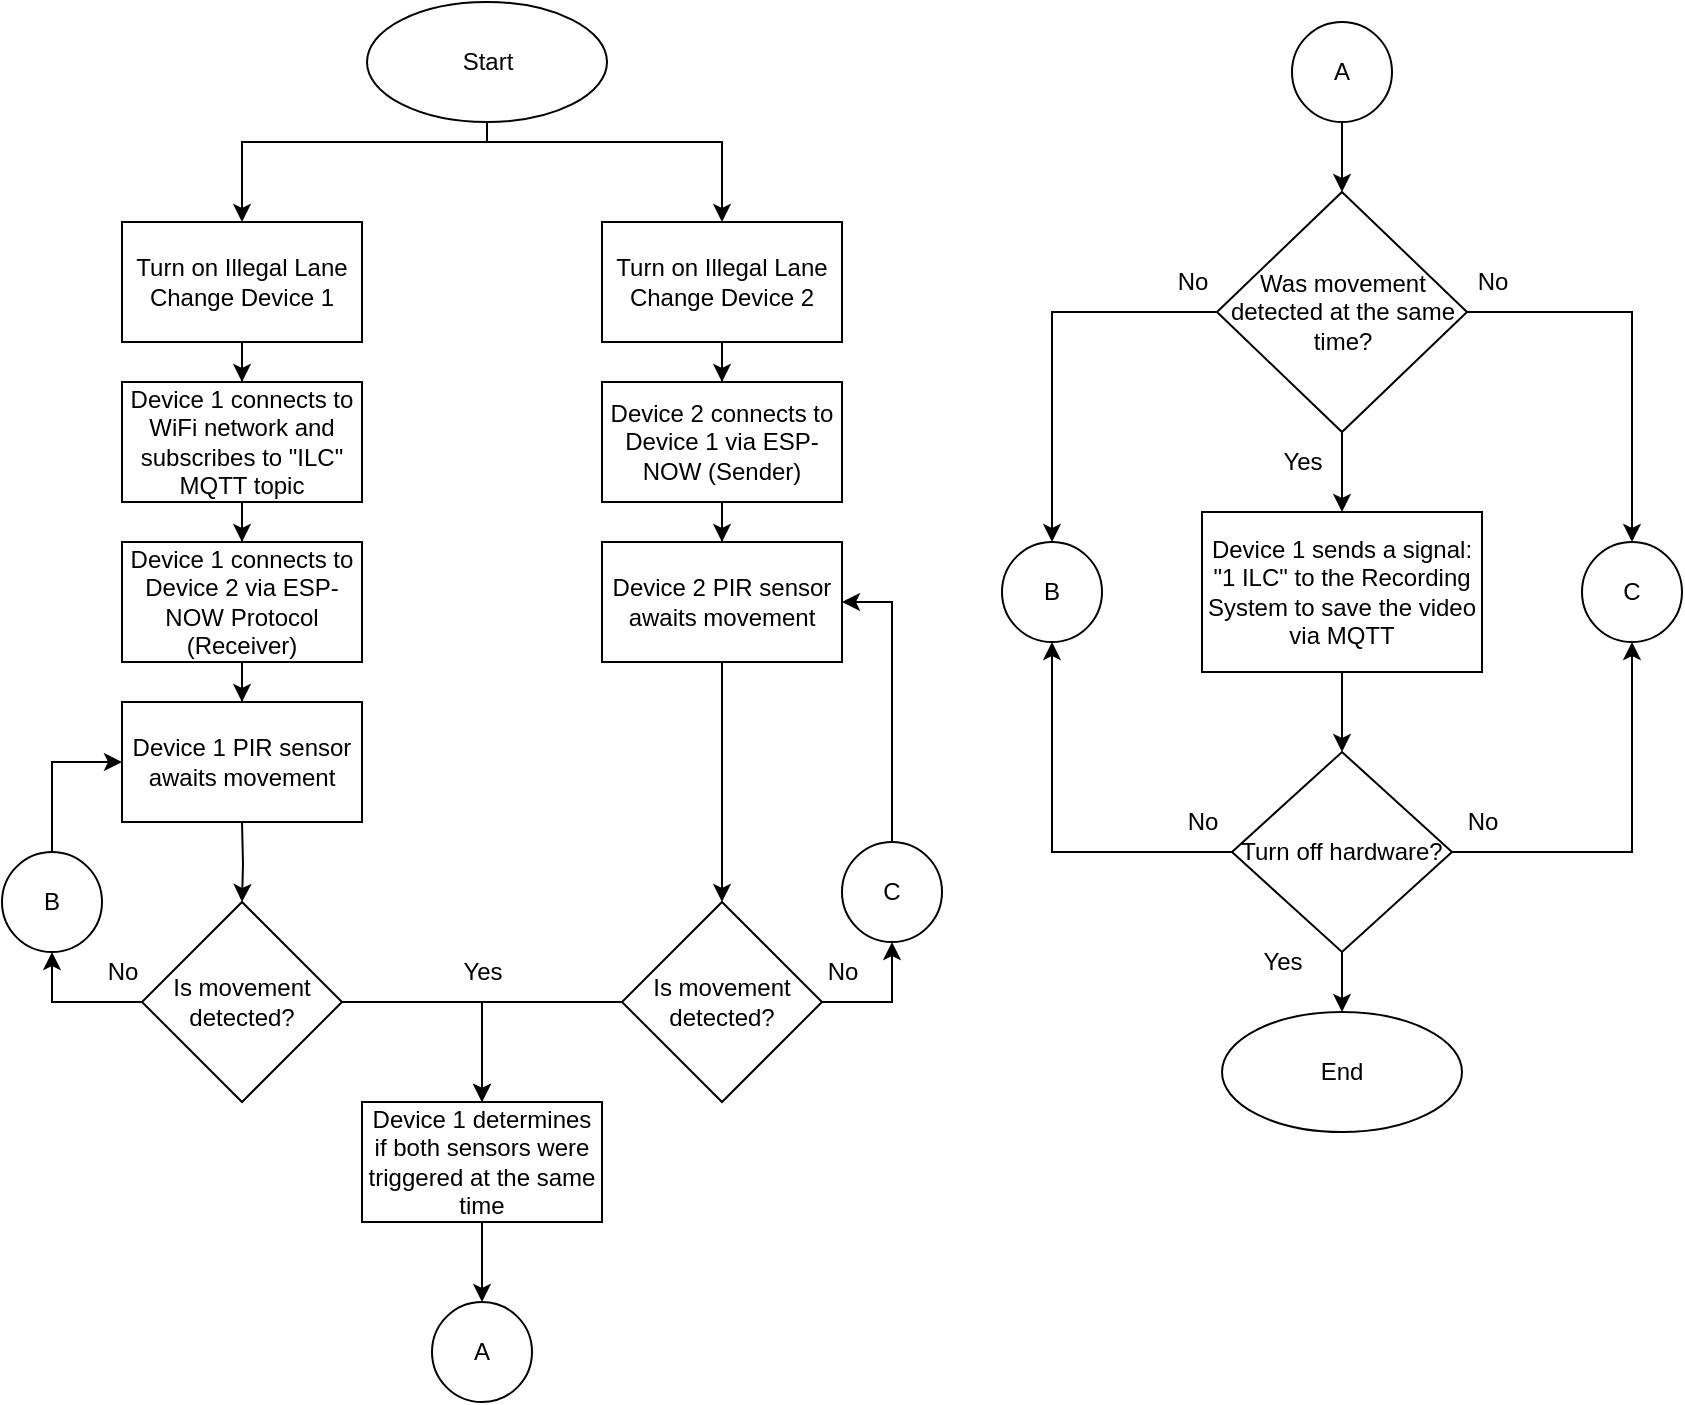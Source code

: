 <mxfile version="21.3.8" type="device">
  <diagram name="Page-1" id="jE9_Ny7zacltV2LYeuiw">
    <mxGraphModel dx="1500" dy="827" grid="1" gridSize="10" guides="1" tooltips="1" connect="1" arrows="1" fold="1" page="1" pageScale="1" pageWidth="850" pageHeight="1100" math="0" shadow="0">
      <root>
        <mxCell id="0" />
        <mxCell id="1" parent="0" />
        <mxCell id="teNvgoAa5VFsvgRmOalm-21" style="edgeStyle=orthogonalEdgeStyle;rounded=0;orthogonalLoop=1;jettySize=auto;html=1;entryX=0.5;entryY=0;entryDx=0;entryDy=0;" edge="1" parent="1" source="_d4l0Of2Ugj4WHg13rGI-1" target="teNvgoAa5VFsvgRmOalm-1">
          <mxGeometry relative="1" as="geometry">
            <Array as="points">
              <mxPoint x="243" y="90" />
              <mxPoint x="120" y="90" />
            </Array>
          </mxGeometry>
        </mxCell>
        <mxCell id="teNvgoAa5VFsvgRmOalm-22" style="edgeStyle=orthogonalEdgeStyle;rounded=0;orthogonalLoop=1;jettySize=auto;html=1;entryX=0.5;entryY=0;entryDx=0;entryDy=0;" edge="1" parent="1" source="_d4l0Of2Ugj4WHg13rGI-1" target="teNvgoAa5VFsvgRmOalm-4">
          <mxGeometry relative="1" as="geometry">
            <Array as="points">
              <mxPoint x="243" y="90" />
              <mxPoint x="360" y="90" />
            </Array>
          </mxGeometry>
        </mxCell>
        <mxCell id="_d4l0Of2Ugj4WHg13rGI-1" value="Start" style="ellipse;whiteSpace=wrap;html=1;" parent="1" vertex="1">
          <mxGeometry x="182.5" y="20" width="120" height="60" as="geometry" />
        </mxCell>
        <mxCell id="_d4l0Of2Ugj4WHg13rGI-15" style="edgeStyle=orthogonalEdgeStyle;rounded=0;orthogonalLoop=1;jettySize=auto;html=1;entryX=0.5;entryY=0;entryDx=0;entryDy=0;" parent="1" target="_d4l0Of2Ugj4WHg13rGI-4" edge="1">
          <mxGeometry relative="1" as="geometry">
            <mxPoint x="120" y="430" as="sourcePoint" />
          </mxGeometry>
        </mxCell>
        <mxCell id="teNvgoAa5VFsvgRmOalm-10" style="edgeStyle=orthogonalEdgeStyle;rounded=0;orthogonalLoop=1;jettySize=auto;html=1;entryX=0.5;entryY=0;entryDx=0;entryDy=0;" edge="1" parent="1" source="_d4l0Of2Ugj4WHg13rGI-4" target="teNvgoAa5VFsvgRmOalm-8">
          <mxGeometry relative="1" as="geometry" />
        </mxCell>
        <mxCell id="teNvgoAa5VFsvgRmOalm-62" style="edgeStyle=orthogonalEdgeStyle;rounded=0;orthogonalLoop=1;jettySize=auto;html=1;entryX=0.5;entryY=1;entryDx=0;entryDy=0;" edge="1" parent="1" source="_d4l0Of2Ugj4WHg13rGI-4" target="teNvgoAa5VFsvgRmOalm-61">
          <mxGeometry relative="1" as="geometry" />
        </mxCell>
        <mxCell id="_d4l0Of2Ugj4WHg13rGI-4" value="Is movement detected?" style="rhombus;whiteSpace=wrap;html=1;" parent="1" vertex="1">
          <mxGeometry x="70" y="470" width="100" height="100" as="geometry" />
        </mxCell>
        <mxCell id="teNvgoAa5VFsvgRmOalm-11" style="edgeStyle=orthogonalEdgeStyle;rounded=0;orthogonalLoop=1;jettySize=auto;html=1;exitX=0;exitY=0.5;exitDx=0;exitDy=0;entryX=0.5;entryY=0;entryDx=0;entryDy=0;" edge="1" parent="1" source="_d4l0Of2Ugj4WHg13rGI-11" target="teNvgoAa5VFsvgRmOalm-8">
          <mxGeometry relative="1" as="geometry" />
        </mxCell>
        <mxCell id="teNvgoAa5VFsvgRmOalm-65" style="edgeStyle=orthogonalEdgeStyle;rounded=0;orthogonalLoop=1;jettySize=auto;html=1;entryX=0.5;entryY=1;entryDx=0;entryDy=0;" edge="1" parent="1" source="_d4l0Of2Ugj4WHg13rGI-11" target="teNvgoAa5VFsvgRmOalm-64">
          <mxGeometry relative="1" as="geometry" />
        </mxCell>
        <mxCell id="_d4l0Of2Ugj4WHg13rGI-11" value="Is movement detected?" style="rhombus;whiteSpace=wrap;html=1;" parent="1" vertex="1">
          <mxGeometry x="310" y="470" width="100" height="100" as="geometry" />
        </mxCell>
        <mxCell id="_d4l0Of2Ugj4WHg13rGI-24" value="Yes" style="text;html=1;align=center;verticalAlign=middle;resizable=0;points=[];autosize=1;strokeColor=none;fillColor=none;" parent="1" vertex="1">
          <mxGeometry x="220" y="490" width="40" height="30" as="geometry" />
        </mxCell>
        <mxCell id="_d4l0Of2Ugj4WHg13rGI-30" value="No" style="text;html=1;align=center;verticalAlign=middle;resizable=0;points=[];autosize=1;strokeColor=none;fillColor=none;" parent="1" vertex="1">
          <mxGeometry x="40" y="490" width="40" height="30" as="geometry" />
        </mxCell>
        <mxCell id="_d4l0Of2Ugj4WHg13rGI-31" value="No" style="text;html=1;align=center;verticalAlign=middle;resizable=0;points=[];autosize=1;strokeColor=none;fillColor=none;" parent="1" vertex="1">
          <mxGeometry x="400" y="490" width="40" height="30" as="geometry" />
        </mxCell>
        <mxCell id="teNvgoAa5VFsvgRmOalm-16" style="edgeStyle=orthogonalEdgeStyle;rounded=0;orthogonalLoop=1;jettySize=auto;html=1;entryX=0.5;entryY=0;entryDx=0;entryDy=0;" edge="1" parent="1" source="teNvgoAa5VFsvgRmOalm-1" target="teNvgoAa5VFsvgRmOalm-2">
          <mxGeometry relative="1" as="geometry" />
        </mxCell>
        <mxCell id="teNvgoAa5VFsvgRmOalm-1" value="Turn on Illegal Lane Change Device 1" style="whiteSpace=wrap;html=1;" vertex="1" parent="1">
          <mxGeometry x="60" y="130" width="120" height="60" as="geometry" />
        </mxCell>
        <mxCell id="teNvgoAa5VFsvgRmOalm-17" style="edgeStyle=orthogonalEdgeStyle;rounded=0;orthogonalLoop=1;jettySize=auto;html=1;" edge="1" parent="1" source="teNvgoAa5VFsvgRmOalm-2" target="teNvgoAa5VFsvgRmOalm-3">
          <mxGeometry relative="1" as="geometry" />
        </mxCell>
        <mxCell id="teNvgoAa5VFsvgRmOalm-2" value="Device 1 connects to WiFi network and subscribes to &quot;ILC&quot; MQTT topic" style="whiteSpace=wrap;html=1;" vertex="1" parent="1">
          <mxGeometry x="60" y="210" width="120" height="60" as="geometry" />
        </mxCell>
        <mxCell id="teNvgoAa5VFsvgRmOalm-18" style="edgeStyle=orthogonalEdgeStyle;rounded=0;orthogonalLoop=1;jettySize=auto;html=1;entryX=0.5;entryY=0;entryDx=0;entryDy=0;" edge="1" parent="1" source="teNvgoAa5VFsvgRmOalm-3" target="teNvgoAa5VFsvgRmOalm-6">
          <mxGeometry relative="1" as="geometry" />
        </mxCell>
        <mxCell id="teNvgoAa5VFsvgRmOalm-3" value="Device 1 connects to Device 2 via ESP-NOW Protocol (Receiver)" style="whiteSpace=wrap;html=1;" vertex="1" parent="1">
          <mxGeometry x="60" y="290" width="120" height="60" as="geometry" />
        </mxCell>
        <mxCell id="teNvgoAa5VFsvgRmOalm-19" style="edgeStyle=orthogonalEdgeStyle;rounded=0;orthogonalLoop=1;jettySize=auto;html=1;" edge="1" parent="1" source="teNvgoAa5VFsvgRmOalm-4" target="teNvgoAa5VFsvgRmOalm-5">
          <mxGeometry relative="1" as="geometry" />
        </mxCell>
        <mxCell id="teNvgoAa5VFsvgRmOalm-4" value="Turn on Illegal Lane Change Device 2" style="whiteSpace=wrap;html=1;" vertex="1" parent="1">
          <mxGeometry x="300" y="130" width="120" height="60" as="geometry" />
        </mxCell>
        <mxCell id="teNvgoAa5VFsvgRmOalm-20" style="edgeStyle=orthogonalEdgeStyle;rounded=0;orthogonalLoop=1;jettySize=auto;html=1;" edge="1" parent="1" source="teNvgoAa5VFsvgRmOalm-5" target="teNvgoAa5VFsvgRmOalm-7">
          <mxGeometry relative="1" as="geometry" />
        </mxCell>
        <mxCell id="teNvgoAa5VFsvgRmOalm-5" value="Device 2 connects to Device 1 via ESP-NOW (Sender)" style="whiteSpace=wrap;html=1;" vertex="1" parent="1">
          <mxGeometry x="300" y="210" width="120" height="60" as="geometry" />
        </mxCell>
        <mxCell id="teNvgoAa5VFsvgRmOalm-6" value="Device 1 PIR sensor awaits movement" style="whiteSpace=wrap;html=1;" vertex="1" parent="1">
          <mxGeometry x="60" y="370" width="120" height="60" as="geometry" />
        </mxCell>
        <mxCell id="teNvgoAa5VFsvgRmOalm-15" style="edgeStyle=orthogonalEdgeStyle;rounded=0;orthogonalLoop=1;jettySize=auto;html=1;entryX=0.5;entryY=0;entryDx=0;entryDy=0;" edge="1" parent="1" source="teNvgoAa5VFsvgRmOalm-7" target="_d4l0Of2Ugj4WHg13rGI-11">
          <mxGeometry relative="1" as="geometry" />
        </mxCell>
        <mxCell id="teNvgoAa5VFsvgRmOalm-7" value="Device 2 PIR sensor awaits movement" style="whiteSpace=wrap;html=1;" vertex="1" parent="1">
          <mxGeometry x="300" y="290" width="120" height="60" as="geometry" />
        </mxCell>
        <mxCell id="teNvgoAa5VFsvgRmOalm-9" style="edgeStyle=orthogonalEdgeStyle;rounded=0;orthogonalLoop=1;jettySize=auto;html=1;entryX=0.5;entryY=0;entryDx=0;entryDy=0;" edge="1" parent="1" source="teNvgoAa5VFsvgRmOalm-8">
          <mxGeometry relative="1" as="geometry">
            <mxPoint x="240" y="670" as="targetPoint" />
          </mxGeometry>
        </mxCell>
        <mxCell id="teNvgoAa5VFsvgRmOalm-8" value="Device 1 determines if both sensors were triggered at the same time" style="whiteSpace=wrap;html=1;" vertex="1" parent="1">
          <mxGeometry x="180" y="570" width="120" height="60" as="geometry" />
        </mxCell>
        <mxCell id="teNvgoAa5VFsvgRmOalm-60" value="" style="edgeStyle=orthogonalEdgeStyle;rounded=0;orthogonalLoop=1;jettySize=auto;html=1;" edge="1" parent="1" source="teNvgoAa5VFsvgRmOalm-26" target="teNvgoAa5VFsvgRmOalm-32">
          <mxGeometry relative="1" as="geometry" />
        </mxCell>
        <mxCell id="teNvgoAa5VFsvgRmOalm-26" value="A" style="ellipse;whiteSpace=wrap;html=1;aspect=fixed;" vertex="1" parent="1">
          <mxGeometry x="645" y="30" width="50" height="50" as="geometry" />
        </mxCell>
        <mxCell id="teNvgoAa5VFsvgRmOalm-27" value="B" style="ellipse;whiteSpace=wrap;html=1;aspect=fixed;" vertex="1" parent="1">
          <mxGeometry x="500" y="290" width="50" height="50" as="geometry" />
        </mxCell>
        <mxCell id="teNvgoAa5VFsvgRmOalm-28" value="C" style="ellipse;whiteSpace=wrap;html=1;aspect=fixed;" vertex="1" parent="1">
          <mxGeometry x="790" y="290" width="50" height="50" as="geometry" />
        </mxCell>
        <mxCell id="teNvgoAa5VFsvgRmOalm-30" style="edgeStyle=orthogonalEdgeStyle;rounded=0;orthogonalLoop=1;jettySize=auto;html=1;entryX=0.5;entryY=0;entryDx=0;entryDy=0;exitX=0.5;exitY=1;exitDx=0;exitDy=0;" edge="1" parent="1" source="teNvgoAa5VFsvgRmOalm-41" target="teNvgoAa5VFsvgRmOalm-35">
          <mxGeometry relative="1" as="geometry">
            <mxPoint x="670" y="385" as="sourcePoint" />
          </mxGeometry>
        </mxCell>
        <mxCell id="teNvgoAa5VFsvgRmOalm-31" style="edgeStyle=orthogonalEdgeStyle;rounded=0;orthogonalLoop=1;jettySize=auto;html=1;exitX=0.5;exitY=1;exitDx=0;exitDy=0;entryX=0.5;entryY=0;entryDx=0;entryDy=0;" edge="1" parent="1" source="teNvgoAa5VFsvgRmOalm-32" target="teNvgoAa5VFsvgRmOalm-41">
          <mxGeometry relative="1" as="geometry" />
        </mxCell>
        <mxCell id="teNvgoAa5VFsvgRmOalm-43" style="edgeStyle=orthogonalEdgeStyle;rounded=0;orthogonalLoop=1;jettySize=auto;html=1;entryX=0.5;entryY=0;entryDx=0;entryDy=0;" edge="1" parent="1" source="teNvgoAa5VFsvgRmOalm-32" target="teNvgoAa5VFsvgRmOalm-27">
          <mxGeometry relative="1" as="geometry" />
        </mxCell>
        <mxCell id="teNvgoAa5VFsvgRmOalm-45" style="edgeStyle=orthogonalEdgeStyle;rounded=0;orthogonalLoop=1;jettySize=auto;html=1;entryX=0.5;entryY=0;entryDx=0;entryDy=0;" edge="1" parent="1" source="teNvgoAa5VFsvgRmOalm-32" target="teNvgoAa5VFsvgRmOalm-28">
          <mxGeometry relative="1" as="geometry" />
        </mxCell>
        <mxCell id="teNvgoAa5VFsvgRmOalm-32" value="Was movement detected at the same time?" style="rhombus;whiteSpace=wrap;html=1;" vertex="1" parent="1">
          <mxGeometry x="607.5" y="115" width="125" height="120" as="geometry" />
        </mxCell>
        <mxCell id="teNvgoAa5VFsvgRmOalm-33" value="End" style="ellipse;whiteSpace=wrap;html=1;" vertex="1" parent="1">
          <mxGeometry x="610" y="525" width="120" height="60" as="geometry" />
        </mxCell>
        <mxCell id="teNvgoAa5VFsvgRmOalm-34" style="edgeStyle=orthogonalEdgeStyle;rounded=0;orthogonalLoop=1;jettySize=auto;html=1;exitX=0.5;exitY=1;exitDx=0;exitDy=0;entryX=0.5;entryY=0;entryDx=0;entryDy=0;" edge="1" parent="1" source="teNvgoAa5VFsvgRmOalm-35" target="teNvgoAa5VFsvgRmOalm-33">
          <mxGeometry relative="1" as="geometry" />
        </mxCell>
        <mxCell id="teNvgoAa5VFsvgRmOalm-44" style="edgeStyle=orthogonalEdgeStyle;rounded=0;orthogonalLoop=1;jettySize=auto;html=1;entryX=0.5;entryY=1;entryDx=0;entryDy=0;" edge="1" parent="1" source="teNvgoAa5VFsvgRmOalm-35" target="teNvgoAa5VFsvgRmOalm-27">
          <mxGeometry relative="1" as="geometry" />
        </mxCell>
        <mxCell id="teNvgoAa5VFsvgRmOalm-46" style="edgeStyle=orthogonalEdgeStyle;rounded=0;orthogonalLoop=1;jettySize=auto;html=1;entryX=0.5;entryY=1;entryDx=0;entryDy=0;" edge="1" parent="1" source="teNvgoAa5VFsvgRmOalm-35" target="teNvgoAa5VFsvgRmOalm-28">
          <mxGeometry relative="1" as="geometry">
            <mxPoint x="800" y="375" as="targetPoint" />
          </mxGeometry>
        </mxCell>
        <mxCell id="teNvgoAa5VFsvgRmOalm-35" value="Turn off hardware?" style="rhombus;whiteSpace=wrap;html=1;" vertex="1" parent="1">
          <mxGeometry x="615" y="395" width="110" height="100" as="geometry" />
        </mxCell>
        <mxCell id="teNvgoAa5VFsvgRmOalm-36" value="No" style="text;html=1;align=center;verticalAlign=middle;resizable=0;points=[];autosize=1;strokeColor=none;fillColor=none;" vertex="1" parent="1">
          <mxGeometry x="575" y="145" width="40" height="30" as="geometry" />
        </mxCell>
        <mxCell id="teNvgoAa5VFsvgRmOalm-37" value="No" style="text;html=1;align=center;verticalAlign=middle;resizable=0;points=[];autosize=1;strokeColor=none;fillColor=none;" vertex="1" parent="1">
          <mxGeometry x="725" y="145" width="40" height="30" as="geometry" />
        </mxCell>
        <mxCell id="teNvgoAa5VFsvgRmOalm-38" value="Yes" style="text;html=1;align=center;verticalAlign=middle;resizable=0;points=[];autosize=1;strokeColor=none;fillColor=none;" vertex="1" parent="1">
          <mxGeometry x="630" y="235" width="40" height="30" as="geometry" />
        </mxCell>
        <mxCell id="teNvgoAa5VFsvgRmOalm-39" value="Yes" style="text;html=1;align=center;verticalAlign=middle;resizable=0;points=[];autosize=1;strokeColor=none;fillColor=none;" vertex="1" parent="1">
          <mxGeometry x="620" y="485" width="40" height="30" as="geometry" />
        </mxCell>
        <mxCell id="teNvgoAa5VFsvgRmOalm-40" value="No" style="text;html=1;align=center;verticalAlign=middle;resizable=0;points=[];autosize=1;strokeColor=none;fillColor=none;" vertex="1" parent="1">
          <mxGeometry x="720" y="415" width="40" height="30" as="geometry" />
        </mxCell>
        <mxCell id="teNvgoAa5VFsvgRmOalm-41" value="Device 1 sends a signal: &quot;1 ILC&quot; to the Recording System to save the video via MQTT" style="whiteSpace=wrap;html=1;" vertex="1" parent="1">
          <mxGeometry x="600" y="275" width="140" height="80" as="geometry" />
        </mxCell>
        <mxCell id="teNvgoAa5VFsvgRmOalm-42" value="No" style="text;html=1;align=center;verticalAlign=middle;resizable=0;points=[];autosize=1;strokeColor=none;fillColor=none;" vertex="1" parent="1">
          <mxGeometry x="580" y="415" width="40" height="30" as="geometry" />
        </mxCell>
        <mxCell id="teNvgoAa5VFsvgRmOalm-63" style="edgeStyle=orthogonalEdgeStyle;rounded=0;orthogonalLoop=1;jettySize=auto;html=1;exitX=0.5;exitY=0;exitDx=0;exitDy=0;entryX=0;entryY=0.5;entryDx=0;entryDy=0;" edge="1" parent="1" source="teNvgoAa5VFsvgRmOalm-61" target="teNvgoAa5VFsvgRmOalm-6">
          <mxGeometry relative="1" as="geometry" />
        </mxCell>
        <mxCell id="teNvgoAa5VFsvgRmOalm-61" value="B" style="ellipse;whiteSpace=wrap;html=1;aspect=fixed;" vertex="1" parent="1">
          <mxGeometry y="445" width="50" height="50" as="geometry" />
        </mxCell>
        <mxCell id="teNvgoAa5VFsvgRmOalm-66" style="edgeStyle=orthogonalEdgeStyle;rounded=0;orthogonalLoop=1;jettySize=auto;html=1;entryX=1;entryY=0.5;entryDx=0;entryDy=0;" edge="1" parent="1" source="teNvgoAa5VFsvgRmOalm-64" target="teNvgoAa5VFsvgRmOalm-7">
          <mxGeometry relative="1" as="geometry" />
        </mxCell>
        <mxCell id="teNvgoAa5VFsvgRmOalm-64" value="C" style="ellipse;whiteSpace=wrap;html=1;aspect=fixed;" vertex="1" parent="1">
          <mxGeometry x="420" y="440" width="50" height="50" as="geometry" />
        </mxCell>
        <mxCell id="teNvgoAa5VFsvgRmOalm-67" value="A" style="ellipse;whiteSpace=wrap;html=1;aspect=fixed;" vertex="1" parent="1">
          <mxGeometry x="215" y="670" width="50" height="50" as="geometry" />
        </mxCell>
      </root>
    </mxGraphModel>
  </diagram>
</mxfile>
